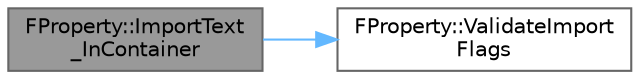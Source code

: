 digraph "FProperty::ImportText_InContainer"
{
 // INTERACTIVE_SVG=YES
 // LATEX_PDF_SIZE
  bgcolor="transparent";
  edge [fontname=Helvetica,fontsize=10,labelfontname=Helvetica,labelfontsize=10];
  node [fontname=Helvetica,fontsize=10,shape=box,height=0.2,width=0.4];
  rankdir="LR";
  Node1 [id="Node000001",label="FProperty::ImportText\l_InContainer",height=0.2,width=0.4,color="gray40", fillcolor="grey60", style="filled", fontcolor="black",tooltip="Import a text value."];
  Node1 -> Node2 [id="edge1_Node000001_Node000002",color="steelblue1",style="solid",tooltip=" "];
  Node2 [id="Node000002",label="FProperty::ValidateImport\lFlags",height=0.2,width=0.4,color="grey40", fillcolor="white", style="filled",URL="$d9/dbc/classFProperty.html#a2a58e2f5016e69ab1c46fc90e20c72c6",tooltip="Verify that modifying this property's value via ImportText is allowed."];
}
